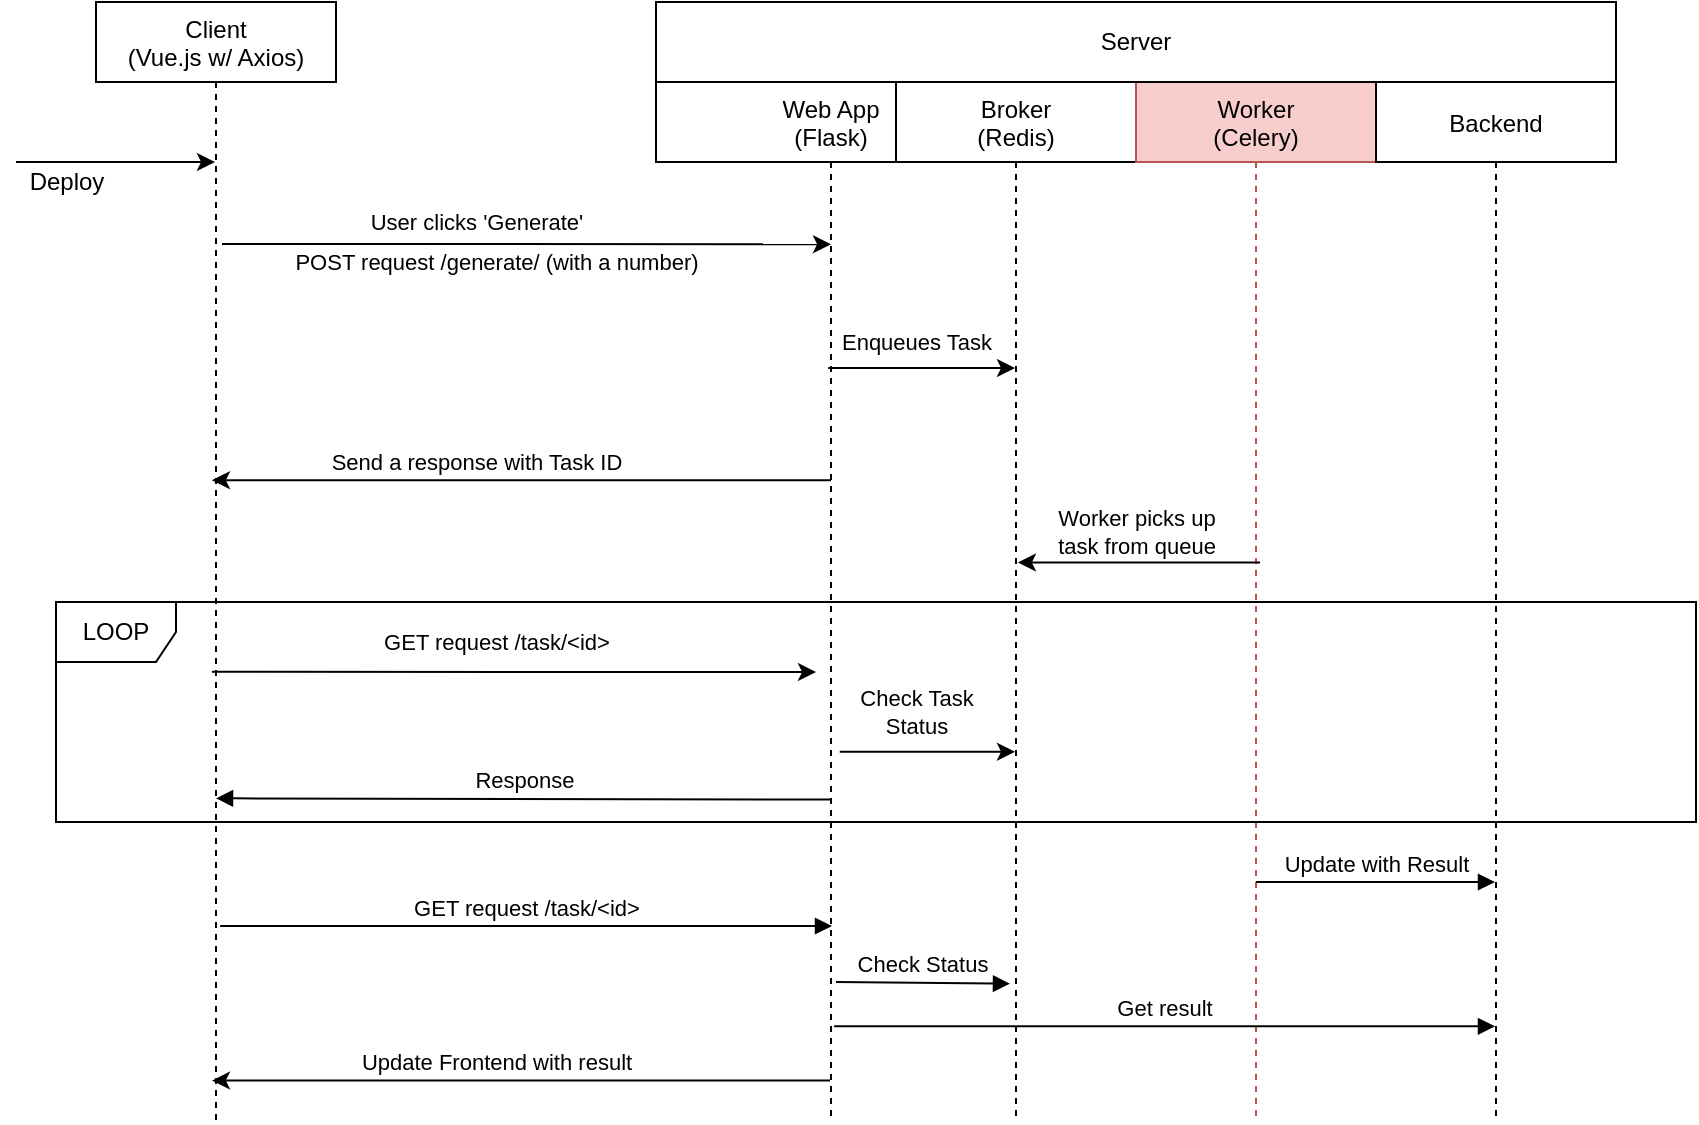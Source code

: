<mxfile version="19.0.3" type="device"><diagram id="kgpKYQtTHZ0yAKxKKP6v" name="Page-1"><mxGraphModel dx="1796" dy="645" grid="1" gridSize="10" guides="1" tooltips="1" connect="1" arrows="1" fold="1" page="1" pageScale="1" pageWidth="850" pageHeight="1100" math="0" shadow="0"><root><mxCell id="0"/><mxCell id="1" parent="0"/><mxCell id="3nuBFxr9cyL0pnOWT2aG-1" value="Client&#10;(Vue.js w/ Axios)" style="shape=umlLifeline;perimeter=lifelinePerimeter;container=1;collapsible=0;recursiveResize=0;rounded=0;shadow=0;strokeWidth=1;" parent="1" vertex="1"><mxGeometry x="40" y="80" width="120" height="560" as="geometry"/></mxCell><mxCell id="3nuBFxr9cyL0pnOWT2aG-5" value="Web App&#10;(Flask)" style="shape=umlLifeline;perimeter=lifelinePerimeter;container=1;collapsible=0;recursiveResize=0;rounded=0;shadow=0;strokeWidth=1;" parent="1" vertex="1"><mxGeometry x="320" y="120" width="175" height="520" as="geometry"/></mxCell><mxCell id="NcoTvzWwpG3rfpcBYarq-14" value="Enqueues Task" style="text;html=1;align=center;verticalAlign=middle;resizable=0;points=[];autosize=1;strokeColor=none;fillColor=none;fontSize=11;" vertex="1" parent="3nuBFxr9cyL0pnOWT2aG-5"><mxGeometry x="85" y="120" width="90" height="20" as="geometry"/></mxCell><mxCell id="NcoTvzWwpG3rfpcBYarq-40" value="Check Status" style="html=1;verticalAlign=bottom;endArrow=block;rounded=0;fontSize=11;entryX=0.475;entryY=0.867;entryDx=0;entryDy=0;entryPerimeter=0;" edge="1" parent="3nuBFxr9cyL0pnOWT2aG-5" target="NcoTvzWwpG3rfpcBYarq-4"><mxGeometry width="80" relative="1" as="geometry"><mxPoint x="90" y="450" as="sourcePoint"/><mxPoint x="170" y="450" as="targetPoint"/></mxGeometry></mxCell><mxCell id="NcoTvzWwpG3rfpcBYarq-4" value="Broker&#10;(Redis)" style="shape=umlLifeline;perimeter=lifelinePerimeter;container=1;collapsible=0;recursiveResize=0;rounded=0;shadow=0;strokeWidth=1;" vertex="1" parent="1"><mxGeometry x="440" y="120" width="120" height="520" as="geometry"/></mxCell><mxCell id="NcoTvzWwpG3rfpcBYarq-29" value="Check Task &lt;br style=&quot;font-size: 11px;&quot;&gt;Status" style="text;html=1;align=center;verticalAlign=middle;resizable=0;points=[];autosize=1;strokeColor=none;fillColor=none;fontSize=11;" vertex="1" parent="NcoTvzWwpG3rfpcBYarq-4"><mxGeometry x="-25" y="300" width="70" height="30" as="geometry"/></mxCell><mxCell id="NcoTvzWwpG3rfpcBYarq-5" value="Worker&#10;(Celery)" style="shape=umlLifeline;perimeter=lifelinePerimeter;container=1;collapsible=0;recursiveResize=0;rounded=0;shadow=0;strokeWidth=1;fillColor=#f8cecc;strokeColor=#b85450;" vertex="1" parent="1"><mxGeometry x="560" y="120" width="120" height="520" as="geometry"/></mxCell><mxCell id="NcoTvzWwpG3rfpcBYarq-18" value="Worker picks up &lt;br style=&quot;font-size: 11px;&quot;&gt;task from queue" style="text;html=1;align=center;verticalAlign=middle;resizable=0;points=[];autosize=1;strokeColor=none;fillColor=none;fontSize=11;" vertex="1" parent="NcoTvzWwpG3rfpcBYarq-5"><mxGeometry x="-45" y="210" width="90" height="30" as="geometry"/></mxCell><mxCell id="NcoTvzWwpG3rfpcBYarq-38" value="Update with Result" style="html=1;verticalAlign=bottom;endArrow=block;rounded=0;fontSize=11;" edge="1" parent="NcoTvzWwpG3rfpcBYarq-5" target="NcoTvzWwpG3rfpcBYarq-6"><mxGeometry width="80" relative="1" as="geometry"><mxPoint x="60" y="400" as="sourcePoint"/><mxPoint x="140" y="400" as="targetPoint"/></mxGeometry></mxCell><mxCell id="NcoTvzWwpG3rfpcBYarq-6" value="Backend" style="shape=umlLifeline;perimeter=lifelinePerimeter;container=1;collapsible=0;recursiveResize=0;rounded=0;shadow=0;strokeWidth=1;" vertex="1" parent="1"><mxGeometry x="680" y="120" width="120" height="520" as="geometry"/></mxCell><mxCell id="NcoTvzWwpG3rfpcBYarq-7" value="Server" style="rounded=0;whiteSpace=wrap;html=1;" vertex="1" parent="1"><mxGeometry x="320" y="80" width="480" height="40" as="geometry"/></mxCell><mxCell id="NcoTvzWwpG3rfpcBYarq-8" value="" style="endArrow=classic;html=1;rounded=0;" edge="1" parent="1" target="3nuBFxr9cyL0pnOWT2aG-1"><mxGeometry width="50" height="50" relative="1" as="geometry"><mxPoint y="160" as="sourcePoint"/><mxPoint x="30" y="180" as="targetPoint"/><Array as="points"><mxPoint y="160"/></Array></mxGeometry></mxCell><mxCell id="NcoTvzWwpG3rfpcBYarq-9" value="Deploy" style="text;html=1;align=center;verticalAlign=middle;resizable=0;points=[];autosize=1;strokeColor=none;fillColor=none;" vertex="1" parent="1"><mxGeometry y="160" width="50" height="20" as="geometry"/></mxCell><mxCell id="NcoTvzWwpG3rfpcBYarq-10" value="" style="endArrow=classic;html=1;rounded=0;exitX=0.525;exitY=0.216;exitDx=0;exitDy=0;exitPerimeter=0;entryX=0.5;entryY=0.156;entryDx=0;entryDy=0;entryPerimeter=0;" edge="1" parent="1" source="3nuBFxr9cyL0pnOWT2aG-1" target="3nuBFxr9cyL0pnOWT2aG-5"><mxGeometry width="50" height="50" relative="1" as="geometry"><mxPoint x="400" y="360" as="sourcePoint"/><mxPoint x="450" y="310" as="targetPoint"/></mxGeometry></mxCell><mxCell id="NcoTvzWwpG3rfpcBYarq-11" value="User clicks 'Generate'" style="text;html=1;align=center;verticalAlign=middle;resizable=0;points=[];autosize=1;strokeColor=none;fillColor=none;fontSize=11;" vertex="1" parent="1"><mxGeometry x="170" y="180" width="120" height="20" as="geometry"/></mxCell><mxCell id="NcoTvzWwpG3rfpcBYarq-12" value="POST request /generate/ (with a number)" style="text;html=1;align=center;verticalAlign=middle;resizable=0;points=[];autosize=1;strokeColor=none;fillColor=none;fontSize=11;" vertex="1" parent="1"><mxGeometry x="130" y="200" width="220" height="20" as="geometry"/></mxCell><mxCell id="NcoTvzWwpG3rfpcBYarq-16" value="" style="endArrow=classic;html=1;rounded=0;entryX=0.483;entryY=0.427;entryDx=0;entryDy=0;entryPerimeter=0;exitX=0.5;exitY=0.383;exitDx=0;exitDy=0;exitPerimeter=0;" edge="1" parent="1" source="3nuBFxr9cyL0pnOWT2aG-5" target="3nuBFxr9cyL0pnOWT2aG-1"><mxGeometry width="50" height="50" relative="1" as="geometry"><mxPoint x="380" y="370" as="sourcePoint"/><mxPoint x="430" y="320" as="targetPoint"/><Array as="points"/></mxGeometry></mxCell><mxCell id="NcoTvzWwpG3rfpcBYarq-17" value="Send a response with Task ID" style="text;html=1;align=center;verticalAlign=middle;resizable=0;points=[];autosize=1;strokeColor=none;fillColor=none;fontSize=11;" vertex="1" parent="1"><mxGeometry x="150" y="300" width="160" height="20" as="geometry"/></mxCell><mxCell id="NcoTvzWwpG3rfpcBYarq-19" value="" style="endArrow=classic;html=1;rounded=0;entryX=0.508;entryY=0.462;entryDx=0;entryDy=0;entryPerimeter=0;exitX=0.517;exitY=0.462;exitDx=0;exitDy=0;exitPerimeter=0;" edge="1" parent="1" source="NcoTvzWwpG3rfpcBYarq-5" target="NcoTvzWwpG3rfpcBYarq-4"><mxGeometry width="50" height="50" relative="1" as="geometry"><mxPoint x="380" y="370" as="sourcePoint"/><mxPoint x="430" y="320" as="targetPoint"/></mxGeometry></mxCell><mxCell id="NcoTvzWwpG3rfpcBYarq-24" value="" style="endArrow=classic;html=1;rounded=0;exitX=0.492;exitY=0.275;exitDx=0;exitDy=0;exitPerimeter=0;" edge="1" parent="1" source="3nuBFxr9cyL0pnOWT2aG-5" target="NcoTvzWwpG3rfpcBYarq-4"><mxGeometry width="50" height="50" relative="1" as="geometry"><mxPoint x="380" y="440" as="sourcePoint"/><mxPoint x="430" y="390" as="targetPoint"/></mxGeometry></mxCell><mxCell id="NcoTvzWwpG3rfpcBYarq-26" value="" style="endArrow=classic;html=1;rounded=0;exitX=0.483;exitY=0.598;exitDx=0;exitDy=0;exitPerimeter=0;" edge="1" parent="1" source="3nuBFxr9cyL0pnOWT2aG-1"><mxGeometry width="50" height="50" relative="1" as="geometry"><mxPoint x="380" y="440" as="sourcePoint"/><mxPoint x="400" y="415" as="targetPoint"/></mxGeometry></mxCell><mxCell id="NcoTvzWwpG3rfpcBYarq-27" value="GET request /task/&amp;lt;id&amp;gt;" style="text;html=1;align=center;verticalAlign=middle;resizable=0;points=[];autosize=1;strokeColor=none;fillColor=none;fontSize=11;" vertex="1" parent="1"><mxGeometry x="175" y="390" width="130" height="20" as="geometry"/></mxCell><mxCell id="NcoTvzWwpG3rfpcBYarq-28" value="" style="endArrow=classic;html=1;rounded=0;exitX=0.525;exitY=0.644;exitDx=0;exitDy=0;exitPerimeter=0;" edge="1" parent="1" source="3nuBFxr9cyL0pnOWT2aG-5" target="NcoTvzWwpG3rfpcBYarq-4"><mxGeometry width="50" height="50" relative="1" as="geometry"><mxPoint x="380" y="440" as="sourcePoint"/><mxPoint x="430" y="390" as="targetPoint"/></mxGeometry></mxCell><mxCell id="NcoTvzWwpG3rfpcBYarq-33" value="" style="endArrow=classic;html=1;rounded=0;entryX=0.483;entryY=0.963;entryDx=0;entryDy=0;entryPerimeter=0;" edge="1" parent="1" source="3nuBFxr9cyL0pnOWT2aG-5" target="3nuBFxr9cyL0pnOWT2aG-1"><mxGeometry width="50" height="50" relative="1" as="geometry"><mxPoint x="380" y="440" as="sourcePoint"/><mxPoint x="430" y="390" as="targetPoint"/></mxGeometry></mxCell><mxCell id="NcoTvzWwpG3rfpcBYarq-34" value="Update Frontend with result" style="text;html=1;align=center;verticalAlign=middle;resizable=0;points=[];autosize=1;strokeColor=none;fillColor=none;fontSize=11;" vertex="1" parent="1"><mxGeometry x="165" y="600" width="150" height="20" as="geometry"/></mxCell><mxCell id="NcoTvzWwpG3rfpcBYarq-35" value="LOOP" style="shape=umlFrame;whiteSpace=wrap;html=1;" vertex="1" parent="1"><mxGeometry x="20" y="380" width="820" height="110" as="geometry"/></mxCell><mxCell id="NcoTvzWwpG3rfpcBYarq-36" value="Response" style="html=1;verticalAlign=bottom;endArrow=block;rounded=0;entryX=0.5;entryY=0.711;entryDx=0;entryDy=0;entryPerimeter=0;exitX=0.5;exitY=0.69;exitDx=0;exitDy=0;exitPerimeter=0;" edge="1" parent="1" source="3nuBFxr9cyL0pnOWT2aG-5" target="3nuBFxr9cyL0pnOWT2aG-1"><mxGeometry width="80" relative="1" as="geometry"><mxPoint x="360" y="440" as="sourcePoint"/><mxPoint x="440" y="440" as="targetPoint"/></mxGeometry></mxCell><mxCell id="NcoTvzWwpG3rfpcBYarq-37" value="GET request /task/&amp;lt;id&amp;gt;" style="html=1;verticalAlign=bottom;endArrow=block;rounded=0;fontSize=11;exitX=0.517;exitY=0.825;exitDx=0;exitDy=0;exitPerimeter=0;" edge="1" parent="1" source="3nuBFxr9cyL0pnOWT2aG-1"><mxGeometry width="80" relative="1" as="geometry"><mxPoint x="360" y="440" as="sourcePoint"/><mxPoint x="408" y="542" as="targetPoint"/></mxGeometry></mxCell><mxCell id="NcoTvzWwpG3rfpcBYarq-41" value="Get result" style="html=1;verticalAlign=bottom;endArrow=block;rounded=0;fontSize=11;exitX=0.509;exitY=0.908;exitDx=0;exitDy=0;exitPerimeter=0;" edge="1" parent="1" source="3nuBFxr9cyL0pnOWT2aG-5" target="NcoTvzWwpG3rfpcBYarq-6"><mxGeometry width="80" relative="1" as="geometry"><mxPoint x="360" y="440" as="sourcePoint"/><mxPoint x="440" y="440" as="targetPoint"/></mxGeometry></mxCell></root></mxGraphModel></diagram></mxfile>
